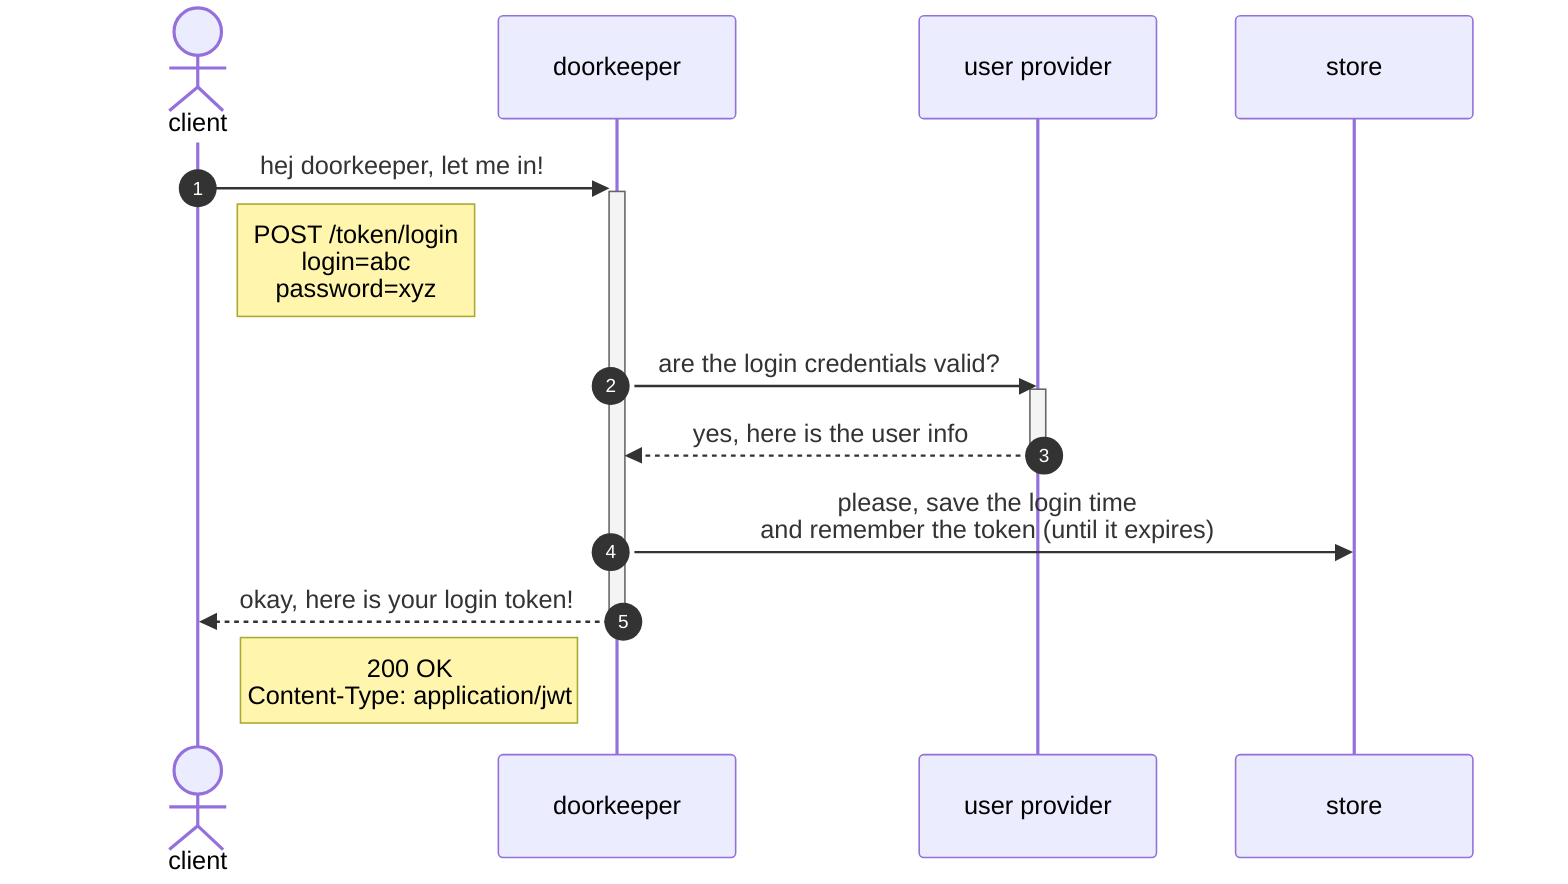 sequenceDiagram

autonumber

actor client
participant doorkeeper
participant up as user provider
participant store

client->>+doorkeeper: hej doorkeeper, let me in!
Note right of client: POST /token/login<br>login=abc<br>password=xyz

doorkeeper->>up: are the login credentials valid?
activate up
up-->>doorkeeper: yes, here is the user info
deactivate up

doorkeeper->>store: please, save the login time<br>and remember the token (until it expires)

doorkeeper-->>-client: okay, here is your login token!
Note left of doorkeeper: 200 OK<br>Content-Type: application/jwt